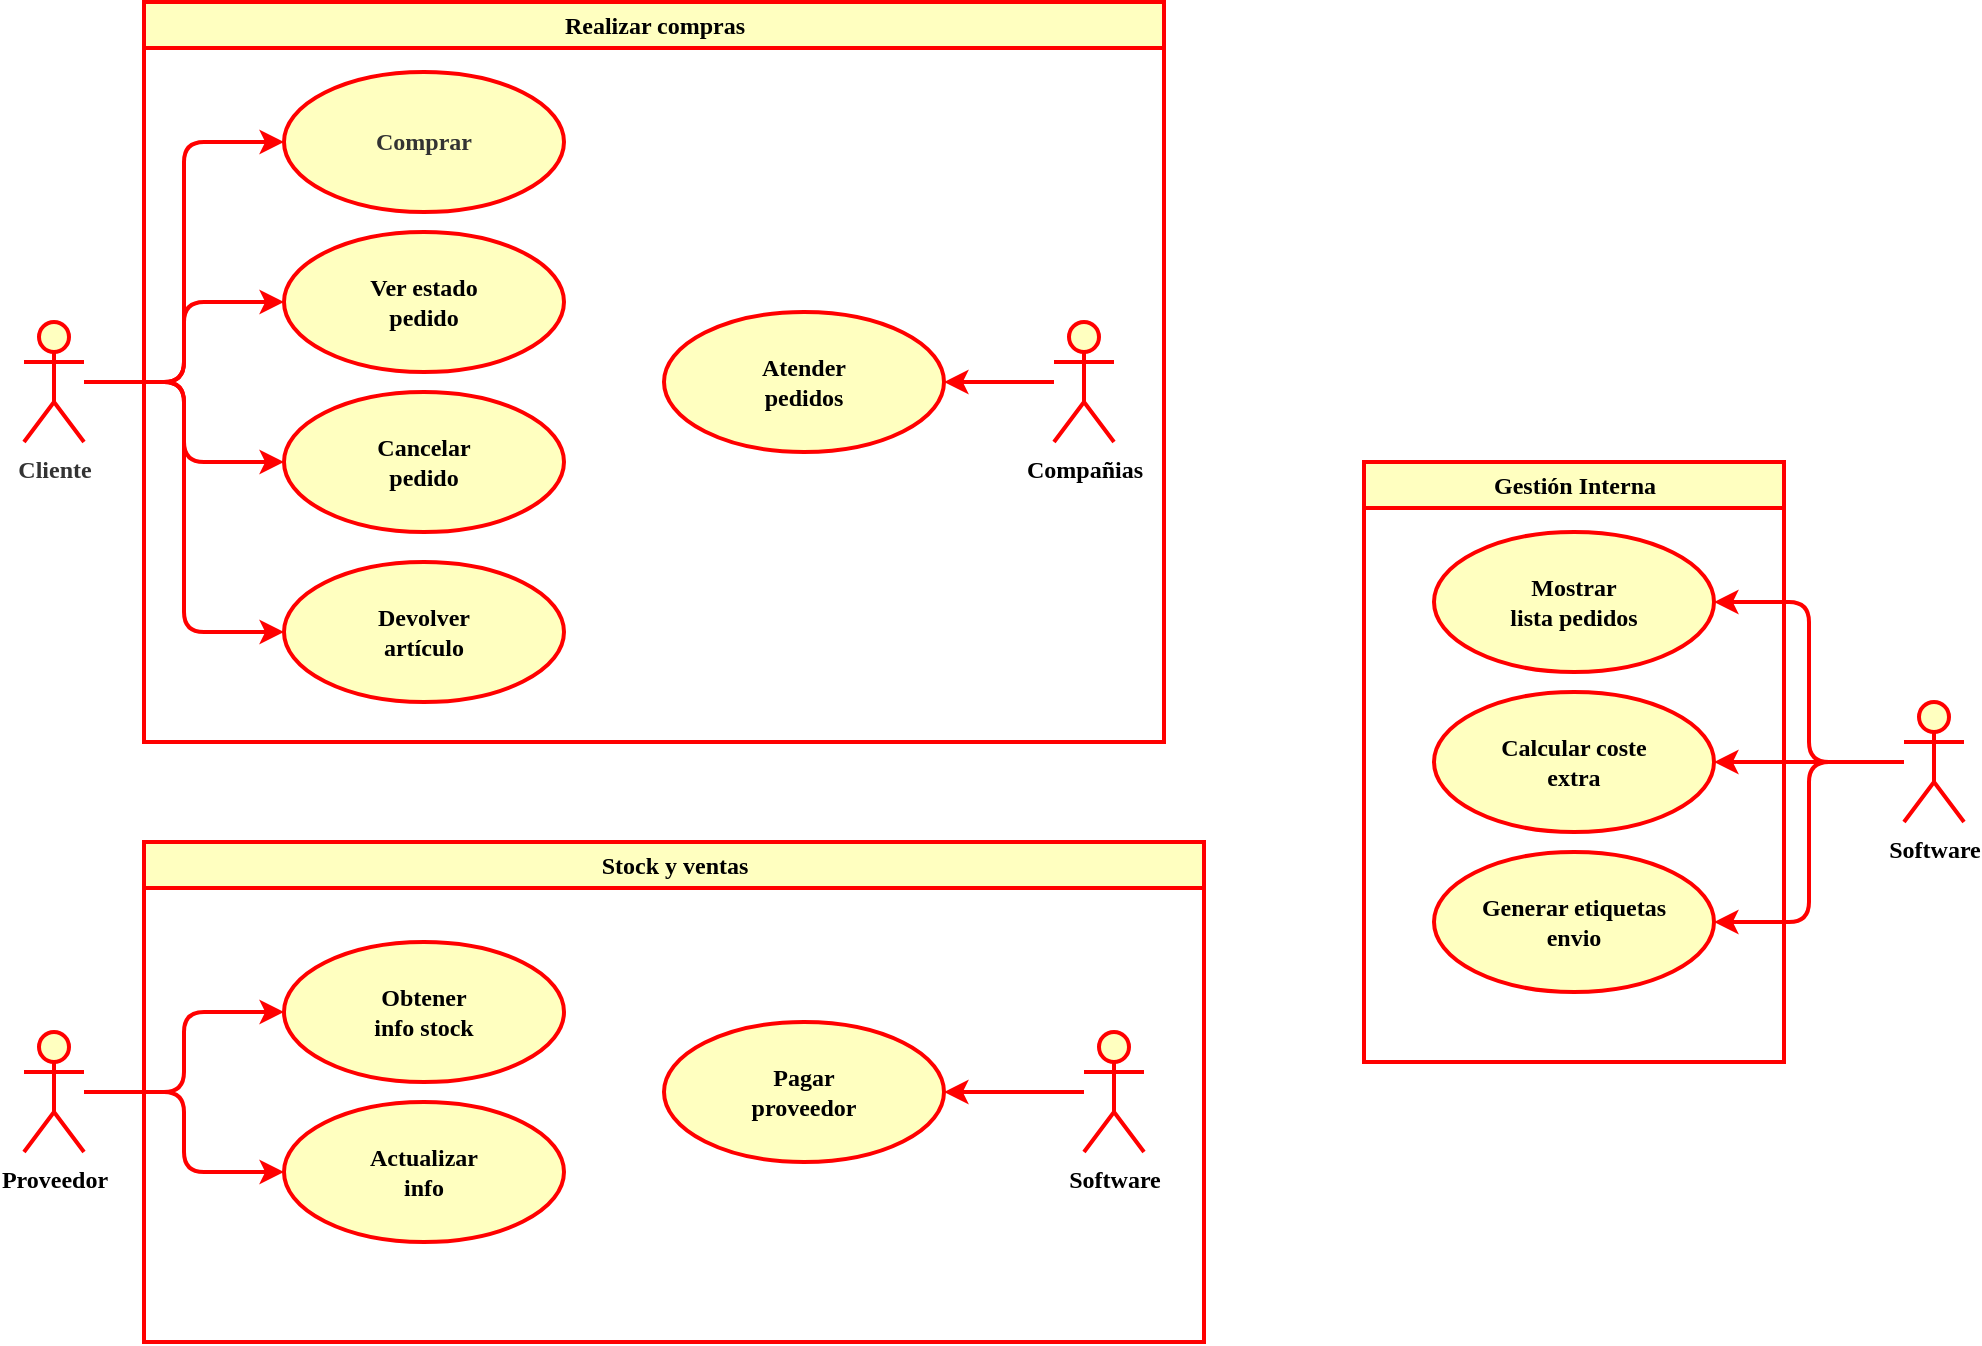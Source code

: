 <mxfile version="16.5.6" type="device"><diagram id="qxtZHoS8KWXqtRO-bKJS" name="Page-1"><mxGraphModel dx="1896" dy="984" grid="1" gridSize="10" guides="1" tooltips="1" connect="1" arrows="1" fold="1" page="1" pageScale="1" pageWidth="1169" pageHeight="827" math="0" shadow="0"><root><mxCell id="0"/><mxCell id="1" parent="0"/><mxCell id="LQ380rj6-zCUb2j_dqiF-21" style="edgeStyle=orthogonalEdgeStyle;rounded=1;orthogonalLoop=1;jettySize=auto;html=1;entryX=0;entryY=0.5;entryDx=0;entryDy=0;fontFamily=Jetbrains Mono;fontSource=https%3A%2F%2Ffonts.googleapis.com%2Fcss%3Ffamily%3DJetbrains%2BMono;fontSize=12;fontColor=#000000;startSize=23;strokeColor=#FF0000;strokeWidth=2;fontStyle=1" edge="1" parent="1" source="LQ380rj6-zCUb2j_dqiF-1" target="LQ380rj6-zCUb2j_dqiF-4"><mxGeometry relative="1" as="geometry"/></mxCell><mxCell id="LQ380rj6-zCUb2j_dqiF-22" style="edgeStyle=orthogonalEdgeStyle;rounded=1;orthogonalLoop=1;jettySize=auto;html=1;entryX=0;entryY=0.5;entryDx=0;entryDy=0;fontFamily=Jetbrains Mono;fontSource=https%3A%2F%2Ffonts.googleapis.com%2Fcss%3Ffamily%3DJetbrains%2BMono;fontSize=12;fontColor=#000000;startSize=23;strokeColor=#FF0000;strokeWidth=2;fontStyle=1" edge="1" parent="1" source="LQ380rj6-zCUb2j_dqiF-1" target="LQ380rj6-zCUb2j_dqiF-2"><mxGeometry relative="1" as="geometry"/></mxCell><mxCell id="LQ380rj6-zCUb2j_dqiF-23" style="edgeStyle=orthogonalEdgeStyle;rounded=1;orthogonalLoop=1;jettySize=auto;html=1;entryX=0;entryY=0.5;entryDx=0;entryDy=0;fontFamily=Jetbrains Mono;fontSource=https%3A%2F%2Ffonts.googleapis.com%2Fcss%3Ffamily%3DJetbrains%2BMono;fontSize=12;fontColor=#000000;startSize=23;strokeColor=#FF0000;strokeWidth=2;fontStyle=1" edge="1" parent="1" source="LQ380rj6-zCUb2j_dqiF-1" target="LQ380rj6-zCUb2j_dqiF-5"><mxGeometry relative="1" as="geometry"/></mxCell><mxCell id="LQ380rj6-zCUb2j_dqiF-30" style="edgeStyle=orthogonalEdgeStyle;rounded=1;orthogonalLoop=1;jettySize=auto;html=1;entryX=0;entryY=0.5;entryDx=0;entryDy=0;fontFamily=Jetbrains Mono;fontSource=https%3A%2F%2Ffonts.googleapis.com%2Fcss%3Ffamily%3DJetbrains%2BMono;fontSize=12;fontColor=#000000;startSize=23;strokeColor=#FF0000;strokeWidth=2;fontStyle=1" edge="1" parent="1" source="LQ380rj6-zCUb2j_dqiF-1" target="LQ380rj6-zCUb2j_dqiF-29"><mxGeometry relative="1" as="geometry"/></mxCell><mxCell id="LQ380rj6-zCUb2j_dqiF-1" value="Cliente" style="shape=umlActor;verticalLabelPosition=bottom;verticalAlign=top;html=1;outlineConnect=0;fontFamily=Jetbrains Mono;fontSource=https%3A%2F%2Ffonts.googleapis.com%2Fcss%3Ffamily%3DJetbrains%2BMono;fontSize=12;fontColor=#333333;strokeColor=#FF0000;strokeWidth=2;fillColor=#FFFFC0;fontStyle=1" vertex="1" parent="1"><mxGeometry x="100" y="239" width="30" height="60" as="geometry"/></mxCell><mxCell id="LQ380rj6-zCUb2j_dqiF-4" value="Ver estado&lt;br&gt;pedido" style="ellipse;whiteSpace=wrap;html=1;fontFamily=Jetbrains Mono;fontSource=https%3A%2F%2Ffonts.googleapis.com%2Fcss%3Ffamily%3DJetbrains%2BMono;fontSize=12;fontColor=#000000;strokeColor=#FF0000;strokeWidth=2;fillColor=#FFFFC0;fontStyle=1" vertex="1" parent="1"><mxGeometry x="230" y="194" width="140" height="70" as="geometry"/></mxCell><mxCell id="LQ380rj6-zCUb2j_dqiF-5" value="Cancelar&lt;br&gt;pedido" style="ellipse;whiteSpace=wrap;html=1;fontFamily=Jetbrains Mono;fontSource=https%3A%2F%2Ffonts.googleapis.com%2Fcss%3Ffamily%3DJetbrains%2BMono;fontSize=12;fontColor=#000000;strokeColor=#FF0000;strokeWidth=2;fillColor=#FFFFC0;fontStyle=1" vertex="1" parent="1"><mxGeometry x="230" y="274" width="140" height="70" as="geometry"/></mxCell><mxCell id="LQ380rj6-zCUb2j_dqiF-2" value="Comprar" style="ellipse;whiteSpace=wrap;html=1;fontFamily=Jetbrains Mono;fontSource=https%3A%2F%2Ffonts.googleapis.com%2Fcss%3Ffamily%3DJetbrains%2BMono;fontSize=12;fontColor=#333333;strokeColor=#FF0000;strokeWidth=2;fillColor=#FFFFC0;fontStyle=1" vertex="1" parent="1"><mxGeometry x="230" y="114" width="140" height="70" as="geometry"/></mxCell><mxCell id="LQ380rj6-zCUb2j_dqiF-14" style="edgeStyle=orthogonalEdgeStyle;rounded=1;orthogonalLoop=1;jettySize=auto;html=1;entryX=1;entryY=0.5;entryDx=0;entryDy=0;fontFamily=Jetbrains Mono;fontSource=https%3A%2F%2Ffonts.googleapis.com%2Fcss%3Ffamily%3DJetbrains%2BMono;fontSize=12;fontColor=#000000;startSize=23;strokeColor=#FF0000;strokeWidth=2;fontStyle=1" edge="1" parent="1" source="LQ380rj6-zCUb2j_dqiF-10" target="LQ380rj6-zCUb2j_dqiF-11"><mxGeometry relative="1" as="geometry"/></mxCell><mxCell id="LQ380rj6-zCUb2j_dqiF-15" style="edgeStyle=orthogonalEdgeStyle;rounded=1;orthogonalLoop=1;jettySize=auto;html=1;entryX=1;entryY=0.5;entryDx=0;entryDy=0;fontFamily=Jetbrains Mono;fontSource=https%3A%2F%2Ffonts.googleapis.com%2Fcss%3Ffamily%3DJetbrains%2BMono;fontSize=12;fontColor=#000000;startSize=23;strokeColor=#FF0000;strokeWidth=2;fontStyle=1" edge="1" parent="1" source="LQ380rj6-zCUb2j_dqiF-10" target="LQ380rj6-zCUb2j_dqiF-12"><mxGeometry relative="1" as="geometry"/></mxCell><mxCell id="LQ380rj6-zCUb2j_dqiF-16" style="edgeStyle=orthogonalEdgeStyle;rounded=1;orthogonalLoop=1;jettySize=auto;html=1;entryX=1;entryY=0.5;entryDx=0;entryDy=0;fontFamily=Jetbrains Mono;fontSource=https%3A%2F%2Ffonts.googleapis.com%2Fcss%3Ffamily%3DJetbrains%2BMono;fontSize=12;fontColor=#000000;startSize=23;strokeColor=#FF0000;strokeWidth=2;fontStyle=1" edge="1" parent="1" source="LQ380rj6-zCUb2j_dqiF-10" target="LQ380rj6-zCUb2j_dqiF-13"><mxGeometry relative="1" as="geometry"/></mxCell><mxCell id="LQ380rj6-zCUb2j_dqiF-10" value="Software" style="shape=umlActor;verticalLabelPosition=bottom;verticalAlign=top;html=1;fontFamily=Jetbrains Mono;fontSource=https%3A%2F%2Ffonts.googleapis.com%2Fcss%3Ffamily%3DJetbrains%2BMono;fontSize=12;fontColor=#000000;strokeColor=#FF0000;strokeWidth=2;fillColor=#FFFFC0;fontStyle=1" vertex="1" parent="1"><mxGeometry x="1040" y="429" width="30" height="60" as="geometry"/></mxCell><mxCell id="LQ380rj6-zCUb2j_dqiF-11" value="Mostrar&lt;br&gt;lista pedidos" style="ellipse;whiteSpace=wrap;html=1;fontFamily=Jetbrains Mono;fontSource=https%3A%2F%2Ffonts.googleapis.com%2Fcss%3Ffamily%3DJetbrains%2BMono;fontSize=12;fontColor=#000000;strokeColor=#FF0000;strokeWidth=2;fillColor=#FFFFC0;fontStyle=1" vertex="1" parent="1"><mxGeometry x="805" y="344" width="140" height="70" as="geometry"/></mxCell><mxCell id="LQ380rj6-zCUb2j_dqiF-12" value="Calcular coste&lt;br&gt;extra" style="ellipse;whiteSpace=wrap;html=1;fontFamily=Jetbrains Mono;fontSource=https%3A%2F%2Ffonts.googleapis.com%2Fcss%3Ffamily%3DJetbrains%2BMono;fontSize=12;fontColor=#000000;strokeColor=#FF0000;strokeWidth=2;fillColor=#FFFFC0;fontStyle=1" vertex="1" parent="1"><mxGeometry x="805" y="424" width="140" height="70" as="geometry"/></mxCell><mxCell id="LQ380rj6-zCUb2j_dqiF-13" value="Generar etiquetas&lt;br&gt;envio" style="ellipse;whiteSpace=wrap;html=1;fontFamily=Jetbrains Mono;fontSource=https%3A%2F%2Ffonts.googleapis.com%2Fcss%3Ffamily%3DJetbrains%2BMono;fontSize=12;fontColor=#000000;strokeColor=#FF0000;strokeWidth=2;fillColor=#FFFFC0;fontStyle=1" vertex="1" parent="1"><mxGeometry x="805" y="504" width="140" height="70" as="geometry"/></mxCell><mxCell id="LQ380rj6-zCUb2j_dqiF-25" value="Gestión Interna" style="swimlane;fontFamily=Jetbrains Mono;fontSource=https%3A%2F%2Ffonts.googleapis.com%2Fcss%3Ffamily%3DJetbrains%2BMono;fontSize=12;fontColor=#000000;strokeColor=#FF0000;strokeWidth=2;fillColor=#FFFFC0;html=1;fontStyle=1" vertex="1" parent="1"><mxGeometry x="770" y="309" width="210" height="300" as="geometry"/></mxCell><mxCell id="LQ380rj6-zCUb2j_dqiF-29" value="Devolver&lt;br&gt;artículo" style="ellipse;whiteSpace=wrap;html=1;fontFamily=Jetbrains Mono;fontSource=https%3A%2F%2Ffonts.googleapis.com%2Fcss%3Ffamily%3DJetbrains%2BMono;fontSize=12;fontColor=#000000;strokeColor=#FF0000;strokeWidth=2;fillColor=#FFFFC0;fontStyle=1" vertex="1" parent="1"><mxGeometry x="230" y="359" width="140" height="70" as="geometry"/></mxCell><mxCell id="LQ380rj6-zCUb2j_dqiF-35" style="edgeStyle=orthogonalEdgeStyle;rounded=1;orthogonalLoop=1;jettySize=auto;html=1;fontFamily=Jetbrains Mono;fontSource=https%3A%2F%2Ffonts.googleapis.com%2Fcss%3Ffamily%3DJetbrains%2BMono;fontSize=12;fontColor=#000000;startSize=23;strokeColor=#FF0000;strokeWidth=2;fontStyle=1" edge="1" parent="1" source="LQ380rj6-zCUb2j_dqiF-31" target="LQ380rj6-zCUb2j_dqiF-32"><mxGeometry relative="1" as="geometry"/></mxCell><mxCell id="LQ380rj6-zCUb2j_dqiF-31" value="Compañias" style="shape=umlActor;verticalLabelPosition=bottom;verticalAlign=top;html=1;outlineConnect=0;fontFamily=Jetbrains Mono;fontSource=https%3A%2F%2Ffonts.googleapis.com%2Fcss%3Ffamily%3DJetbrains%2BMono;fontSize=12;fontColor=#000000;strokeColor=#FF0000;strokeWidth=2;fillColor=#FFFFC0;fontStyle=1" vertex="1" parent="1"><mxGeometry x="615" y="239" width="30" height="60" as="geometry"/></mxCell><mxCell id="LQ380rj6-zCUb2j_dqiF-32" value="Atender&lt;br&gt;pedidos" style="ellipse;whiteSpace=wrap;html=1;fontFamily=Jetbrains Mono;fontSource=https%3A%2F%2Ffonts.googleapis.com%2Fcss%3Ffamily%3DJetbrains%2BMono;fontSize=12;fontColor=#000000;strokeColor=#FF0000;strokeWidth=2;fillColor=#FFFFC0;fontStyle=1" vertex="1" parent="1"><mxGeometry x="420" y="234" width="140" height="70" as="geometry"/></mxCell><mxCell id="LQ380rj6-zCUb2j_dqiF-39" style="edgeStyle=orthogonalEdgeStyle;rounded=1;orthogonalLoop=1;jettySize=auto;html=1;entryX=0;entryY=0.5;entryDx=0;entryDy=0;fontFamily=Jetbrains Mono;fontSource=https%3A%2F%2Ffonts.googleapis.com%2Fcss%3Ffamily%3DJetbrains%2BMono;fontSize=12;fontColor=#000000;startSize=23;strokeColor=#FF0000;strokeWidth=2;fontStyle=1" edge="1" parent="1" source="LQ380rj6-zCUb2j_dqiF-36" target="LQ380rj6-zCUb2j_dqiF-37"><mxGeometry relative="1" as="geometry"/></mxCell><mxCell id="LQ380rj6-zCUb2j_dqiF-40" style="edgeStyle=orthogonalEdgeStyle;rounded=1;orthogonalLoop=1;jettySize=auto;html=1;fontFamily=Jetbrains Mono;fontSource=https%3A%2F%2Ffonts.googleapis.com%2Fcss%3Ffamily%3DJetbrains%2BMono;fontSize=12;fontColor=#000000;startSize=23;strokeColor=#FF0000;strokeWidth=2;fontStyle=1" edge="1" parent="1" source="LQ380rj6-zCUb2j_dqiF-36" target="LQ380rj6-zCUb2j_dqiF-38"><mxGeometry relative="1" as="geometry"/></mxCell><mxCell id="LQ380rj6-zCUb2j_dqiF-36" value="Proveedor" style="shape=umlActor;verticalLabelPosition=bottom;verticalAlign=top;html=1;fontFamily=Jetbrains Mono;fontSource=https%3A%2F%2Ffonts.googleapis.com%2Fcss%3Ffamily%3DJetbrains%2BMono;fontSize=12;fontColor=#000000;strokeColor=#FF0000;strokeWidth=2;fillColor=#FFFFC0;fontStyle=1" vertex="1" parent="1"><mxGeometry x="100" y="594" width="30" height="60" as="geometry"/></mxCell><mxCell id="LQ380rj6-zCUb2j_dqiF-37" value="Obtener&lt;br&gt;info stock" style="ellipse;whiteSpace=wrap;html=1;fontFamily=Jetbrains Mono;fontSource=https%3A%2F%2Ffonts.googleapis.com%2Fcss%3Ffamily%3DJetbrains%2BMono;fontSize=12;fontColor=#000000;strokeColor=#FF0000;strokeWidth=2;fillColor=#FFFFC0;fontStyle=1" vertex="1" parent="1"><mxGeometry x="230" y="549" width="140" height="70" as="geometry"/></mxCell><mxCell id="LQ380rj6-zCUb2j_dqiF-38" value="Actualizar&lt;br&gt;info" style="ellipse;whiteSpace=wrap;html=1;fontFamily=Jetbrains Mono;fontSource=https%3A%2F%2Ffonts.googleapis.com%2Fcss%3Ffamily%3DJetbrains%2BMono;fontSize=12;fontColor=#000000;strokeColor=#FF0000;strokeWidth=2;fillColor=#FFFFC0;fontStyle=1" vertex="1" parent="1"><mxGeometry x="230" y="629" width="140" height="70" as="geometry"/></mxCell><mxCell id="LQ380rj6-zCUb2j_dqiF-43" style="edgeStyle=orthogonalEdgeStyle;rounded=1;orthogonalLoop=1;jettySize=auto;html=1;entryX=1;entryY=0.5;entryDx=0;entryDy=0;fontFamily=Jetbrains Mono;fontSource=https%3A%2F%2Ffonts.googleapis.com%2Fcss%3Ffamily%3DJetbrains%2BMono;fontSize=12;fontColor=#000000;startSize=23;strokeColor=#FF0000;strokeWidth=2;fontStyle=1" edge="1" parent="1" source="LQ380rj6-zCUb2j_dqiF-41" target="LQ380rj6-zCUb2j_dqiF-42"><mxGeometry relative="1" as="geometry"/></mxCell><mxCell id="LQ380rj6-zCUb2j_dqiF-41" value="Software" style="shape=umlActor;verticalLabelPosition=bottom;verticalAlign=top;html=1;fontFamily=Jetbrains Mono;fontSource=https%3A%2F%2Ffonts.googleapis.com%2Fcss%3Ffamily%3DJetbrains%2BMono;fontSize=12;fontColor=#000000;strokeColor=#FF0000;strokeWidth=2;fillColor=#FFFFC0;fontStyle=1" vertex="1" parent="1"><mxGeometry x="630" y="594" width="30" height="60" as="geometry"/></mxCell><mxCell id="LQ380rj6-zCUb2j_dqiF-42" value="Pagar&lt;br&gt;proveedor" style="ellipse;whiteSpace=wrap;html=1;fontFamily=Jetbrains Mono;fontSource=https%3A%2F%2Ffonts.googleapis.com%2Fcss%3Ffamily%3DJetbrains%2BMono;fontSize=12;fontColor=#000000;strokeColor=#FF0000;strokeWidth=2;fillColor=#FFFFC0;fontStyle=1" vertex="1" parent="1"><mxGeometry x="420" y="589" width="140" height="70" as="geometry"/></mxCell><mxCell id="LQ380rj6-zCUb2j_dqiF-44" value="Realizar compras" style="swimlane;fontFamily=Jetbrains Mono;fontSource=https%3A%2F%2Ffonts.googleapis.com%2Fcss%3Ffamily%3DJetbrains%2BMono;fontSize=12;fontColor=#000000;strokeColor=#FF0000;strokeWidth=2;fillColor=#FFFFC0;html=1;" vertex="1" parent="1"><mxGeometry x="160" y="79" width="510" height="370" as="geometry"/></mxCell><mxCell id="LQ380rj6-zCUb2j_dqiF-45" value="Stock y ventas" style="swimlane;fontFamily=Jetbrains Mono;fontSource=https%3A%2F%2Ffonts.googleapis.com%2Fcss%3Ffamily%3DJetbrains%2BMono;fontSize=12;fontColor=#000000;strokeColor=#FF0000;strokeWidth=2;fillColor=#FFFFC0;html=1;startSize=23;" vertex="1" parent="1"><mxGeometry x="160" y="499" width="530" height="250" as="geometry"/></mxCell></root></mxGraphModel></diagram></mxfile>